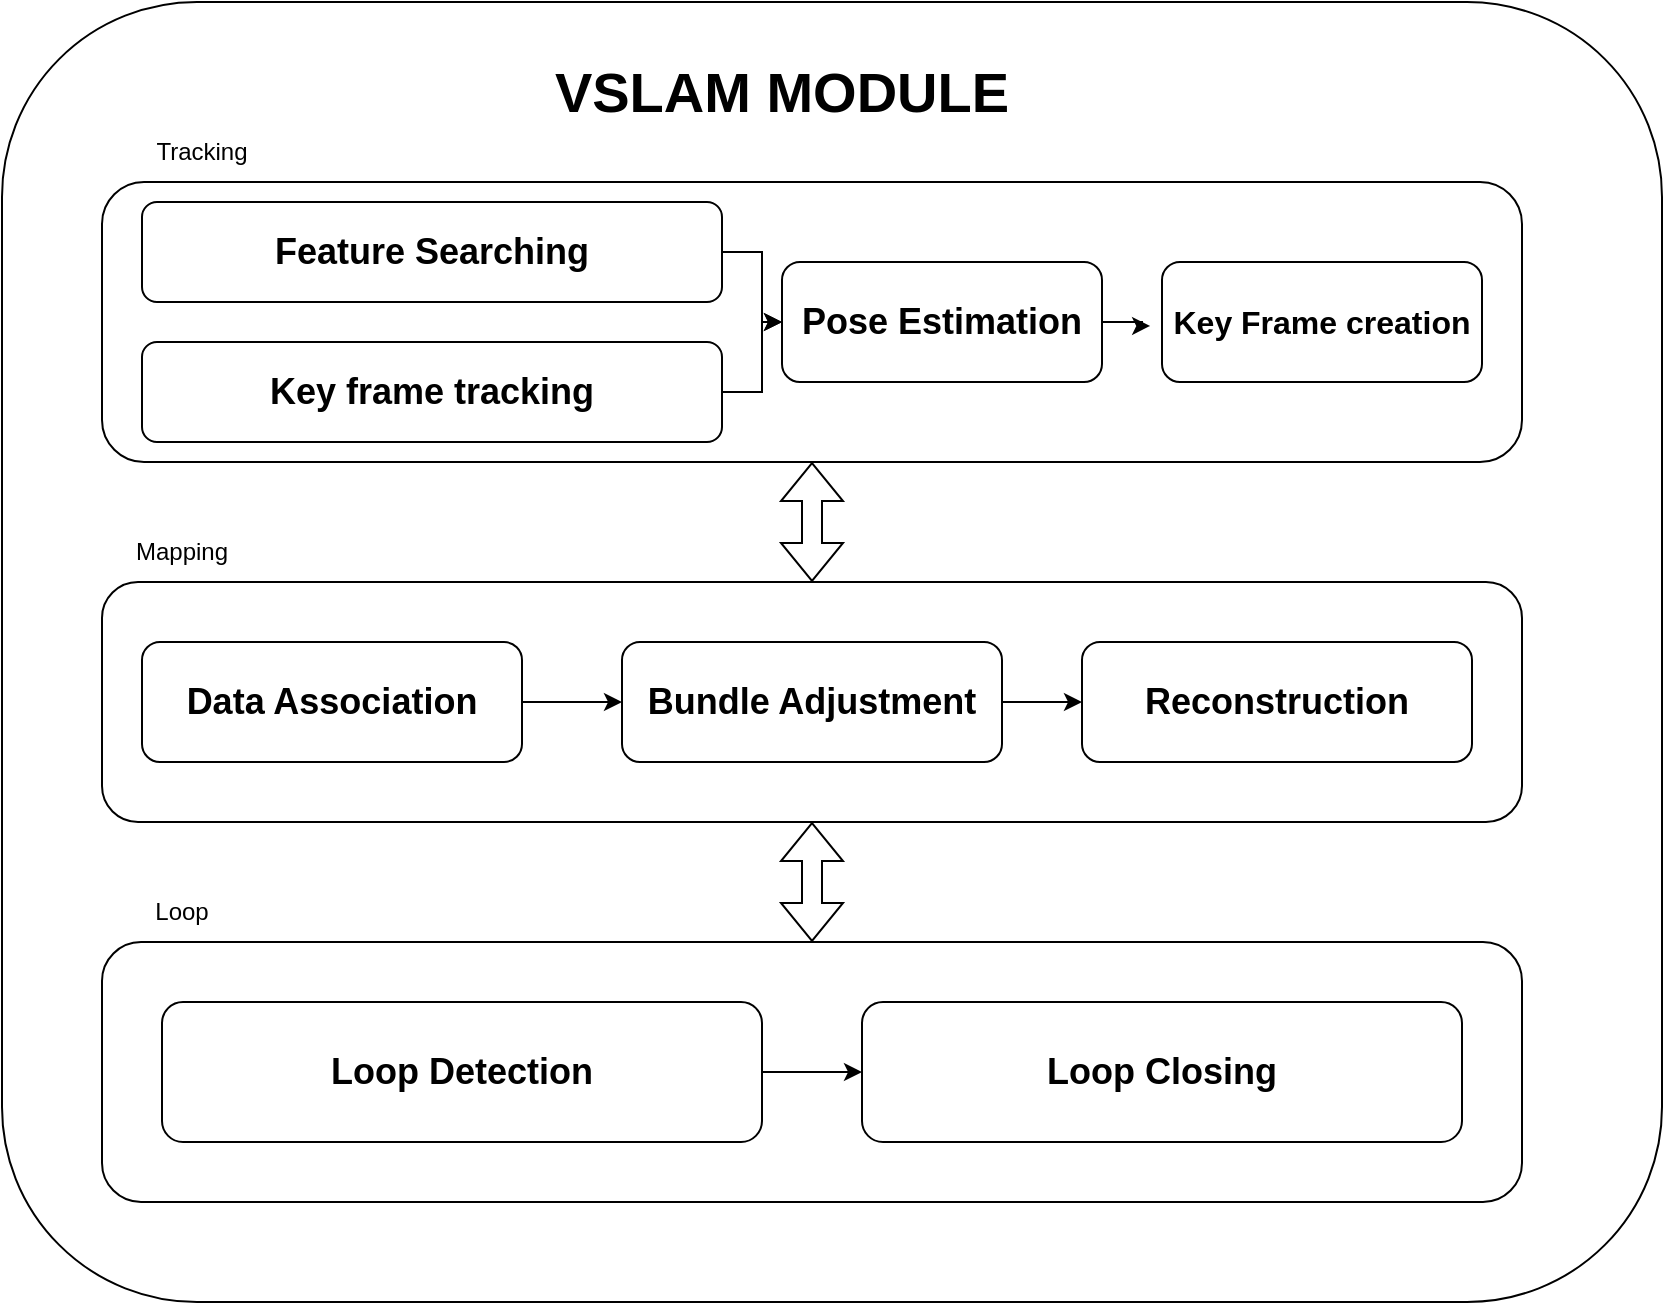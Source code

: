 <mxfile version="22.1.7" type="device">
  <diagram name="Page-1" id="5EKxqAtOWjeH5_8KVAcv">
    <mxGraphModel dx="139" dy="626" grid="1" gridSize="10" guides="1" tooltips="1" connect="1" arrows="1" fold="1" page="1" pageScale="1" pageWidth="850" pageHeight="1100" math="0" shadow="0">
      <root>
        <mxCell id="0" />
        <mxCell id="1" parent="0" />
        <mxCell id="xx55bw7lr7mvihbNkNI9-56" value="" style="rounded=1;whiteSpace=wrap;html=1;" vertex="1" parent="1">
          <mxGeometry x="920" y="200" width="830" height="650" as="geometry" />
        </mxCell>
        <mxCell id="xx55bw7lr7mvihbNkNI9-106" value="" style="whiteSpace=wrap;html=1;rounded=1;" vertex="1" parent="1">
          <mxGeometry x="970" y="290" width="710" height="140" as="geometry" />
        </mxCell>
        <mxCell id="xx55bw7lr7mvihbNkNI9-107" value="" style="whiteSpace=wrap;html=1;rounded=1;" vertex="1" parent="1">
          <mxGeometry x="970" y="490" width="710" height="120" as="geometry" />
        </mxCell>
        <mxCell id="xx55bw7lr7mvihbNkNI9-108" value="" style="whiteSpace=wrap;html=1;rounded=1;" vertex="1" parent="1">
          <mxGeometry x="970" y="670" width="710" height="130" as="geometry" />
        </mxCell>
        <mxCell id="xx55bw7lr7mvihbNkNI9-109" style="edgeStyle=orthogonalEdgeStyle;rounded=0;orthogonalLoop=1;jettySize=auto;html=1;exitX=1;exitY=0.5;exitDx=0;exitDy=0;" edge="1" parent="1" source="xx55bw7lr7mvihbNkNI9-110" target="xx55bw7lr7mvihbNkNI9-113">
          <mxGeometry relative="1" as="geometry" />
        </mxCell>
        <mxCell id="xx55bw7lr7mvihbNkNI9-110" value="&lt;font size=&quot;1&quot;&gt;&lt;b&gt;&lt;font style=&quot;font-size: 18px;&quot;&gt;Feature Searching &lt;/font&gt;&lt;/b&gt;&lt;/font&gt;" style="rounded=1;whiteSpace=wrap;html=1;" vertex="1" parent="1">
          <mxGeometry x="990" y="300" width="290" height="50" as="geometry" />
        </mxCell>
        <mxCell id="xx55bw7lr7mvihbNkNI9-111" style="edgeStyle=orthogonalEdgeStyle;rounded=0;orthogonalLoop=1;jettySize=auto;html=1;exitX=1;exitY=0.5;exitDx=0;exitDy=0;" edge="1" parent="1" source="xx55bw7lr7mvihbNkNI9-112" target="xx55bw7lr7mvihbNkNI9-113">
          <mxGeometry relative="1" as="geometry" />
        </mxCell>
        <mxCell id="xx55bw7lr7mvihbNkNI9-112" value="&lt;font size=&quot;1&quot;&gt;&lt;b style=&quot;font-size: 18px;&quot;&gt;Key frame tracking&lt;/b&gt;&lt;/font&gt;" style="rounded=1;whiteSpace=wrap;html=1;" vertex="1" parent="1">
          <mxGeometry x="990" y="370" width="290" height="50" as="geometry" />
        </mxCell>
        <mxCell id="xx55bw7lr7mvihbNkNI9-113" value="&lt;font size=&quot;1&quot;&gt;&lt;b style=&quot;font-size: 18px;&quot;&gt;Pose Estimation&lt;/b&gt;&lt;/font&gt;" style="rounded=1;whiteSpace=wrap;html=1;" vertex="1" parent="1">
          <mxGeometry x="1310" y="330" width="160" height="60" as="geometry" />
        </mxCell>
        <mxCell id="xx55bw7lr7mvihbNkNI9-114" value="&lt;font size=&quot;1&quot;&gt;&lt;b style=&quot;font-size: 16px;&quot;&gt;Key Frame creation&lt;/b&gt;&lt;/font&gt;" style="rounded=1;whiteSpace=wrap;html=1;" vertex="1" parent="1">
          <mxGeometry x="1500" y="330" width="160" height="60" as="geometry" />
        </mxCell>
        <mxCell id="xx55bw7lr7mvihbNkNI9-115" style="edgeStyle=orthogonalEdgeStyle;rounded=0;orthogonalLoop=1;jettySize=auto;html=1;entryX=-0.037;entryY=0.533;entryDx=0;entryDy=0;entryPerimeter=0;" edge="1" parent="1" source="xx55bw7lr7mvihbNkNI9-113" target="xx55bw7lr7mvihbNkNI9-114">
          <mxGeometry relative="1" as="geometry" />
        </mxCell>
        <mxCell id="xx55bw7lr7mvihbNkNI9-116" style="edgeStyle=orthogonalEdgeStyle;rounded=0;orthogonalLoop=1;jettySize=auto;html=1;entryX=0;entryY=0.5;entryDx=0;entryDy=0;" edge="1" parent="1" source="xx55bw7lr7mvihbNkNI9-117" target="xx55bw7lr7mvihbNkNI9-119">
          <mxGeometry relative="1" as="geometry" />
        </mxCell>
        <mxCell id="xx55bw7lr7mvihbNkNI9-117" value="&lt;font size=&quot;1&quot;&gt;&lt;b style=&quot;font-size: 18px;&quot;&gt;Data Association&lt;/b&gt;&lt;/font&gt;" style="rounded=1;whiteSpace=wrap;html=1;" vertex="1" parent="1">
          <mxGeometry x="990" y="520" width="190" height="60" as="geometry" />
        </mxCell>
        <mxCell id="xx55bw7lr7mvihbNkNI9-118" style="edgeStyle=orthogonalEdgeStyle;rounded=0;orthogonalLoop=1;jettySize=auto;html=1;entryX=0;entryY=0.5;entryDx=0;entryDy=0;" edge="1" parent="1" source="xx55bw7lr7mvihbNkNI9-119" target="xx55bw7lr7mvihbNkNI9-120">
          <mxGeometry relative="1" as="geometry" />
        </mxCell>
        <mxCell id="xx55bw7lr7mvihbNkNI9-119" value="&lt;font size=&quot;1&quot;&gt;&lt;b style=&quot;font-size: 18px;&quot;&gt;Bundle Adjustment&lt;/b&gt;&lt;/font&gt;" style="rounded=1;whiteSpace=wrap;html=1;" vertex="1" parent="1">
          <mxGeometry x="1230" y="520" width="190" height="60" as="geometry" />
        </mxCell>
        <mxCell id="xx55bw7lr7mvihbNkNI9-120" value="&lt;font size=&quot;1&quot;&gt;&lt;b style=&quot;font-size: 18px;&quot;&gt;Reconstruction&lt;/b&gt;&lt;/font&gt;" style="rounded=1;whiteSpace=wrap;html=1;" vertex="1" parent="1">
          <mxGeometry x="1460" y="520" width="195" height="60" as="geometry" />
        </mxCell>
        <mxCell id="xx55bw7lr7mvihbNkNI9-121" style="edgeStyle=orthogonalEdgeStyle;rounded=0;orthogonalLoop=1;jettySize=auto;html=1;entryX=0;entryY=0.5;entryDx=0;entryDy=0;" edge="1" parent="1" source="xx55bw7lr7mvihbNkNI9-122" target="xx55bw7lr7mvihbNkNI9-123">
          <mxGeometry relative="1" as="geometry" />
        </mxCell>
        <mxCell id="xx55bw7lr7mvihbNkNI9-122" value="&lt;font size=&quot;1&quot;&gt;&lt;b style=&quot;font-size: 18px;&quot;&gt;Loop Detection&lt;/b&gt;&lt;/font&gt;" style="rounded=1;whiteSpace=wrap;html=1;" vertex="1" parent="1">
          <mxGeometry x="1000" y="700" width="300" height="70" as="geometry" />
        </mxCell>
        <mxCell id="xx55bw7lr7mvihbNkNI9-123" value="&lt;font size=&quot;1&quot;&gt;&lt;b style=&quot;font-size: 18px;&quot;&gt;Loop Closing&lt;/b&gt;&lt;/font&gt;" style="rounded=1;whiteSpace=wrap;html=1;" vertex="1" parent="1">
          <mxGeometry x="1350" y="700" width="300" height="70" as="geometry" />
        </mxCell>
        <mxCell id="xx55bw7lr7mvihbNkNI9-124" value="Tracking" style="text;html=1;strokeColor=none;fillColor=none;align=center;verticalAlign=middle;whiteSpace=wrap;rounded=0;" vertex="1" parent="1">
          <mxGeometry x="990" y="260" width="60" height="30" as="geometry" />
        </mxCell>
        <mxCell id="xx55bw7lr7mvihbNkNI9-125" value="Mapping" style="text;html=1;strokeColor=none;fillColor=none;align=center;verticalAlign=middle;whiteSpace=wrap;rounded=0;" vertex="1" parent="1">
          <mxGeometry x="980" y="460" width="60" height="30" as="geometry" />
        </mxCell>
        <mxCell id="xx55bw7lr7mvihbNkNI9-126" value="Loop" style="text;html=1;strokeColor=none;fillColor=none;align=center;verticalAlign=middle;whiteSpace=wrap;rounded=0;" vertex="1" parent="1">
          <mxGeometry x="980" y="640" width="60" height="30" as="geometry" />
        </mxCell>
        <mxCell id="xx55bw7lr7mvihbNkNI9-127" value="" style="shape=flexArrow;endArrow=classic;startArrow=classic;html=1;rounded=0;entryX=0.5;entryY=1;entryDx=0;entryDy=0;exitX=0.5;exitY=0;exitDx=0;exitDy=0;" edge="1" parent="1" source="xx55bw7lr7mvihbNkNI9-108" target="xx55bw7lr7mvihbNkNI9-107">
          <mxGeometry width="100" height="100" relative="1" as="geometry">
            <mxPoint x="1400" y="990" as="sourcePoint" />
            <mxPoint x="1500" y="890" as="targetPoint" />
          </mxGeometry>
        </mxCell>
        <mxCell id="xx55bw7lr7mvihbNkNI9-128" value="" style="shape=flexArrow;endArrow=classic;startArrow=classic;html=1;rounded=0;entryX=0.5;entryY=1;entryDx=0;entryDy=0;exitX=0.5;exitY=0;exitDx=0;exitDy=0;" edge="1" parent="1" source="xx55bw7lr7mvihbNkNI9-107" target="xx55bw7lr7mvihbNkNI9-106">
          <mxGeometry width="100" height="100" relative="1" as="geometry">
            <mxPoint x="1324.55" y="520" as="sourcePoint" />
            <mxPoint x="1324.55" y="460" as="targetPoint" />
          </mxGeometry>
        </mxCell>
        <mxCell id="xx55bw7lr7mvihbNkNI9-129" value="&lt;b style=&quot;font-size: 28px;&quot;&gt;VSLAM MODULE&lt;br&gt;&lt;/b&gt;" style="text;html=1;strokeColor=none;fillColor=none;align=center;verticalAlign=middle;whiteSpace=wrap;rounded=0;" vertex="1" parent="1">
          <mxGeometry x="1170" y="220" width="280" height="50" as="geometry" />
        </mxCell>
      </root>
    </mxGraphModel>
  </diagram>
</mxfile>
